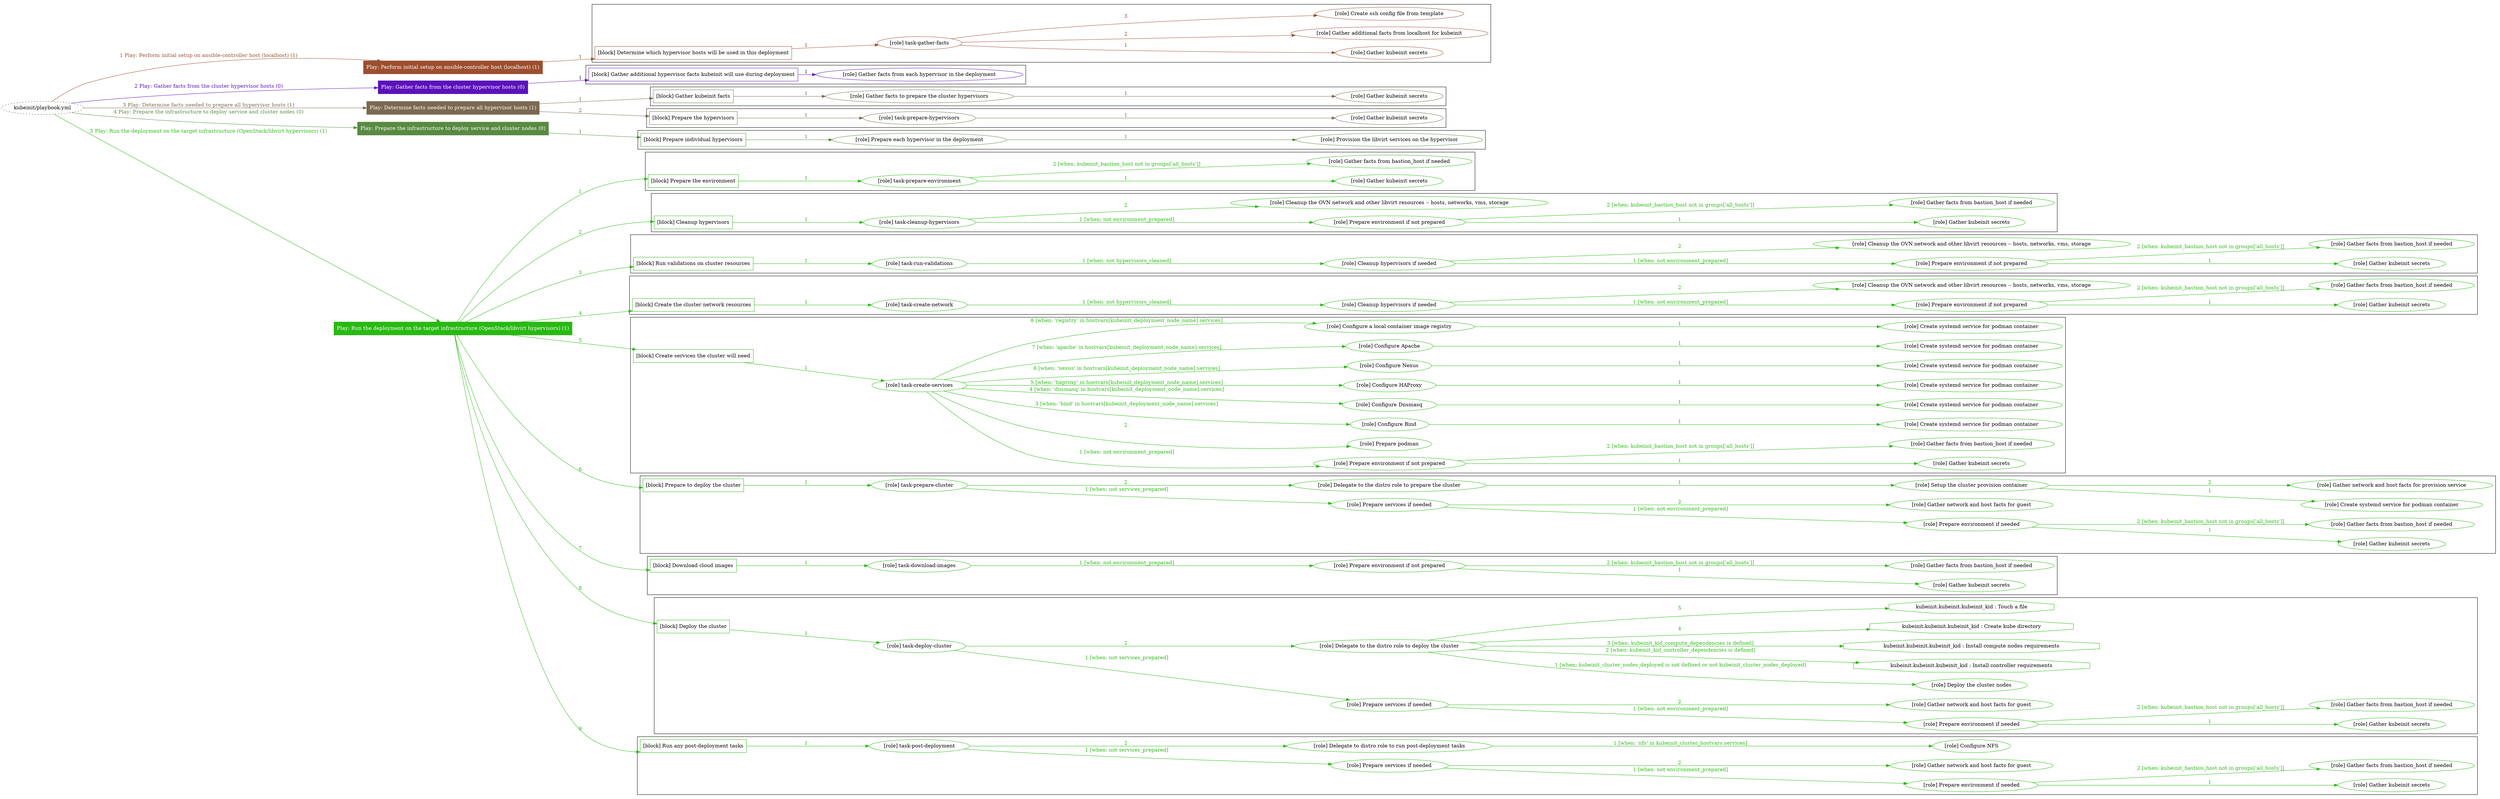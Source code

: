digraph {
	graph [concentrate=true ordering=in rankdir=LR ratio=fill]
	edge [esep=5 sep=10]
	"kubeinit/playbook.yml" [URL="/home/runner/work/kubeinit/kubeinit/kubeinit/playbook.yml" id=playbook_54d0de26 style=dotted]
	"kubeinit/playbook.yml" -> play_fe1c8bd8 [label="1 Play: Perform initial setup on ansible-controller host (localhost) (1)" color="#9d4e2f" fontcolor="#9d4e2f" id=edge_play_fe1c8bd8 labeltooltip="1 Play: Perform initial setup on ansible-controller host (localhost) (1)" tooltip="1 Play: Perform initial setup on ansible-controller host (localhost) (1)"]
	subgraph "Play: Perform initial setup on ansible-controller host (localhost) (1)" {
		play_fe1c8bd8 [label="Play: Perform initial setup on ansible-controller host (localhost) (1)" URL="/home/runner/work/kubeinit/kubeinit/kubeinit/playbook.yml" color="#9d4e2f" fontcolor="#ffffff" id=play_fe1c8bd8 shape=box style=filled tooltip=localhost]
		play_fe1c8bd8 -> block_36663df3 [label=1 color="#9d4e2f" fontcolor="#9d4e2f" id=edge_block_36663df3 labeltooltip=1 tooltip=1]
		subgraph cluster_block_36663df3 {
			block_36663df3 [label="[block] Determine which hypervisor hosts will be used in this deployment" URL="/home/runner/work/kubeinit/kubeinit/kubeinit/playbook.yml" color="#9d4e2f" id=block_36663df3 labeltooltip="Determine which hypervisor hosts will be used in this deployment" shape=box tooltip="Determine which hypervisor hosts will be used in this deployment"]
			block_36663df3 -> role_415bb4d2 [label="1 " color="#9d4e2f" fontcolor="#9d4e2f" id=edge_role_415bb4d2 labeltooltip="1 " tooltip="1 "]
			subgraph "task-gather-facts" {
				role_415bb4d2 [label="[role] task-gather-facts" URL="/home/runner/work/kubeinit/kubeinit/kubeinit/playbook.yml" color="#9d4e2f" id=role_415bb4d2 tooltip="task-gather-facts"]
				role_415bb4d2 -> role_5f10890b [label="1 " color="#9d4e2f" fontcolor="#9d4e2f" id=edge_role_5f10890b labeltooltip="1 " tooltip="1 "]
				subgraph "Gather kubeinit secrets" {
					role_5f10890b [label="[role] Gather kubeinit secrets" URL="/home/runner/.ansible/collections/ansible_collections/kubeinit/kubeinit/roles/kubeinit_prepare/tasks/build_hypervisors_group.yml" color="#9d4e2f" id=role_5f10890b tooltip="Gather kubeinit secrets"]
				}
				role_415bb4d2 -> role_fe2e0215 [label="2 " color="#9d4e2f" fontcolor="#9d4e2f" id=edge_role_fe2e0215 labeltooltip="2 " tooltip="2 "]
				subgraph "Gather additional facts from localhost for kubeinit" {
					role_fe2e0215 [label="[role] Gather additional facts from localhost for kubeinit" URL="/home/runner/.ansible/collections/ansible_collections/kubeinit/kubeinit/roles/kubeinit_prepare/tasks/build_hypervisors_group.yml" color="#9d4e2f" id=role_fe2e0215 tooltip="Gather additional facts from localhost for kubeinit"]
				}
				role_415bb4d2 -> role_9d46495d [label="3 " color="#9d4e2f" fontcolor="#9d4e2f" id=edge_role_9d46495d labeltooltip="3 " tooltip="3 "]
				subgraph "Create ssh config file from template" {
					role_9d46495d [label="[role] Create ssh config file from template" URL="/home/runner/.ansible/collections/ansible_collections/kubeinit/kubeinit/roles/kubeinit_prepare/tasks/build_hypervisors_group.yml" color="#9d4e2f" id=role_9d46495d tooltip="Create ssh config file from template"]
				}
			}
		}
	}
	"kubeinit/playbook.yml" -> play_deec887d [label="2 Play: Gather facts from the cluster hypervisor hosts (0)" color="#5b11bb" fontcolor="#5b11bb" id=edge_play_deec887d labeltooltip="2 Play: Gather facts from the cluster hypervisor hosts (0)" tooltip="2 Play: Gather facts from the cluster hypervisor hosts (0)"]
	subgraph "Play: Gather facts from the cluster hypervisor hosts (0)" {
		play_deec887d [label="Play: Gather facts from the cluster hypervisor hosts (0)" URL="/home/runner/work/kubeinit/kubeinit/kubeinit/playbook.yml" color="#5b11bb" fontcolor="#ffffff" id=play_deec887d shape=box style=filled tooltip="Play: Gather facts from the cluster hypervisor hosts (0)"]
		play_deec887d -> block_70b40e67 [label=1 color="#5b11bb" fontcolor="#5b11bb" id=edge_block_70b40e67 labeltooltip=1 tooltip=1]
		subgraph cluster_block_70b40e67 {
			block_70b40e67 [label="[block] Gather additional hypervisor facts kubeinit will use during deployment" URL="/home/runner/work/kubeinit/kubeinit/kubeinit/playbook.yml" color="#5b11bb" id=block_70b40e67 labeltooltip="Gather additional hypervisor facts kubeinit will use during deployment" shape=box tooltip="Gather additional hypervisor facts kubeinit will use during deployment"]
			block_70b40e67 -> role_f18599af [label="1 " color="#5b11bb" fontcolor="#5b11bb" id=edge_role_f18599af labeltooltip="1 " tooltip="1 "]
			subgraph "Gather facts from each hypervisor in the deployment" {
				role_f18599af [label="[role] Gather facts from each hypervisor in the deployment" URL="/home/runner/work/kubeinit/kubeinit/kubeinit/playbook.yml" color="#5b11bb" id=role_f18599af tooltip="Gather facts from each hypervisor in the deployment"]
			}
		}
	}
	"kubeinit/playbook.yml" -> play_165a405c [label="3 Play: Determine facts needed to prepare all hypervisor hosts (1)" color="#7b6951" fontcolor="#7b6951" id=edge_play_165a405c labeltooltip="3 Play: Determine facts needed to prepare all hypervisor hosts (1)" tooltip="3 Play: Determine facts needed to prepare all hypervisor hosts (1)"]
	subgraph "Play: Determine facts needed to prepare all hypervisor hosts (1)" {
		play_165a405c [label="Play: Determine facts needed to prepare all hypervisor hosts (1)" URL="/home/runner/work/kubeinit/kubeinit/kubeinit/playbook.yml" color="#7b6951" fontcolor="#ffffff" id=play_165a405c shape=box style=filled tooltip=localhost]
		play_165a405c -> block_1efbd423 [label=1 color="#7b6951" fontcolor="#7b6951" id=edge_block_1efbd423 labeltooltip=1 tooltip=1]
		subgraph cluster_block_1efbd423 {
			block_1efbd423 [label="[block] Gather kubeinit facts" URL="/home/runner/work/kubeinit/kubeinit/kubeinit/playbook.yml" color="#7b6951" id=block_1efbd423 labeltooltip="Gather kubeinit facts" shape=box tooltip="Gather kubeinit facts"]
			block_1efbd423 -> role_6981cf8a [label="1 " color="#7b6951" fontcolor="#7b6951" id=edge_role_6981cf8a labeltooltip="1 " tooltip="1 "]
			subgraph "Gather facts to prepare the cluster hypervisors" {
				role_6981cf8a [label="[role] Gather facts to prepare the cluster hypervisors" URL="/home/runner/work/kubeinit/kubeinit/kubeinit/playbook.yml" color="#7b6951" id=role_6981cf8a tooltip="Gather facts to prepare the cluster hypervisors"]
				role_6981cf8a -> role_49e18562 [label="1 " color="#7b6951" fontcolor="#7b6951" id=edge_role_49e18562 labeltooltip="1 " tooltip="1 "]
				subgraph "Gather kubeinit secrets" {
					role_49e18562 [label="[role] Gather kubeinit secrets" URL="/home/runner/.ansible/collections/ansible_collections/kubeinit/kubeinit/roles/kubeinit_prepare/tasks/gather_kubeinit_facts.yml" color="#7b6951" id=role_49e18562 tooltip="Gather kubeinit secrets"]
				}
			}
		}
		play_165a405c -> block_86e6a72e [label=2 color="#7b6951" fontcolor="#7b6951" id=edge_block_86e6a72e labeltooltip=2 tooltip=2]
		subgraph cluster_block_86e6a72e {
			block_86e6a72e [label="[block] Prepare the hypervisors" URL="/home/runner/work/kubeinit/kubeinit/kubeinit/playbook.yml" color="#7b6951" id=block_86e6a72e labeltooltip="Prepare the hypervisors" shape=box tooltip="Prepare the hypervisors"]
			block_86e6a72e -> role_0e646338 [label="1 " color="#7b6951" fontcolor="#7b6951" id=edge_role_0e646338 labeltooltip="1 " tooltip="1 "]
			subgraph "task-prepare-hypervisors" {
				role_0e646338 [label="[role] task-prepare-hypervisors" URL="/home/runner/work/kubeinit/kubeinit/kubeinit/playbook.yml" color="#7b6951" id=role_0e646338 tooltip="task-prepare-hypervisors"]
				role_0e646338 -> role_390b2baa [label="1 " color="#7b6951" fontcolor="#7b6951" id=edge_role_390b2baa labeltooltip="1 " tooltip="1 "]
				subgraph "Gather kubeinit secrets" {
					role_390b2baa [label="[role] Gather kubeinit secrets" URL="/home/runner/.ansible/collections/ansible_collections/kubeinit/kubeinit/roles/kubeinit_prepare/tasks/gather_kubeinit_facts.yml" color="#7b6951" id=role_390b2baa tooltip="Gather kubeinit secrets"]
				}
			}
		}
	}
	"kubeinit/playbook.yml" -> play_7ef1eb8f [label="4 Play: Prepare the infrastructure to deploy service and cluster nodes (0)" color="#588a42" fontcolor="#588a42" id=edge_play_7ef1eb8f labeltooltip="4 Play: Prepare the infrastructure to deploy service and cluster nodes (0)" tooltip="4 Play: Prepare the infrastructure to deploy service and cluster nodes (0)"]
	subgraph "Play: Prepare the infrastructure to deploy service and cluster nodes (0)" {
		play_7ef1eb8f [label="Play: Prepare the infrastructure to deploy service and cluster nodes (0)" URL="/home/runner/work/kubeinit/kubeinit/kubeinit/playbook.yml" color="#588a42" fontcolor="#ffffff" id=play_7ef1eb8f shape=box style=filled tooltip="Play: Prepare the infrastructure to deploy service and cluster nodes (0)"]
		play_7ef1eb8f -> block_77b269cf [label=1 color="#588a42" fontcolor="#588a42" id=edge_block_77b269cf labeltooltip=1 tooltip=1]
		subgraph cluster_block_77b269cf {
			block_77b269cf [label="[block] Prepare individual hypervisors" URL="/home/runner/work/kubeinit/kubeinit/kubeinit/playbook.yml" color="#588a42" id=block_77b269cf labeltooltip="Prepare individual hypervisors" shape=box tooltip="Prepare individual hypervisors"]
			block_77b269cf -> role_4c8f4585 [label="1 " color="#588a42" fontcolor="#588a42" id=edge_role_4c8f4585 labeltooltip="1 " tooltip="1 "]
			subgraph "Prepare each hypervisor in the deployment" {
				role_4c8f4585 [label="[role] Prepare each hypervisor in the deployment" URL="/home/runner/work/kubeinit/kubeinit/kubeinit/playbook.yml" color="#588a42" id=role_4c8f4585 tooltip="Prepare each hypervisor in the deployment"]
				role_4c8f4585 -> role_b554bc6b [label="1 " color="#588a42" fontcolor="#588a42" id=edge_role_b554bc6b labeltooltip="1 " tooltip="1 "]
				subgraph "Provision the libvirt services on the hypervisor" {
					role_b554bc6b [label="[role] Provision the libvirt services on the hypervisor" URL="/home/runner/.ansible/collections/ansible_collections/kubeinit/kubeinit/roles/kubeinit_prepare/tasks/prepare_hypervisor.yml" color="#588a42" id=role_b554bc6b tooltip="Provision the libvirt services on the hypervisor"]
				}
			}
		}
	}
	"kubeinit/playbook.yml" -> play_682e2dde [label="5 Play: Run the deployment on the target infrastructure (OpenStack/libvirt hypervisors) (1)" color="#29b913" fontcolor="#29b913" id=edge_play_682e2dde labeltooltip="5 Play: Run the deployment on the target infrastructure (OpenStack/libvirt hypervisors) (1)" tooltip="5 Play: Run the deployment on the target infrastructure (OpenStack/libvirt hypervisors) (1)"]
	subgraph "Play: Run the deployment on the target infrastructure (OpenStack/libvirt hypervisors) (1)" {
		play_682e2dde [label="Play: Run the deployment on the target infrastructure (OpenStack/libvirt hypervisors) (1)" URL="/home/runner/work/kubeinit/kubeinit/kubeinit/playbook.yml" color="#29b913" fontcolor="#ffffff" id=play_682e2dde shape=box style=filled tooltip=localhost]
		play_682e2dde -> block_2423108d [label=1 color="#29b913" fontcolor="#29b913" id=edge_block_2423108d labeltooltip=1 tooltip=1]
		subgraph cluster_block_2423108d {
			block_2423108d [label="[block] Prepare the environment" URL="/home/runner/work/kubeinit/kubeinit/kubeinit/playbook.yml" color="#29b913" id=block_2423108d labeltooltip="Prepare the environment" shape=box tooltip="Prepare the environment"]
			block_2423108d -> role_aaf63939 [label="1 " color="#29b913" fontcolor="#29b913" id=edge_role_aaf63939 labeltooltip="1 " tooltip="1 "]
			subgraph "task-prepare-environment" {
				role_aaf63939 [label="[role] task-prepare-environment" URL="/home/runner/work/kubeinit/kubeinit/kubeinit/playbook.yml" color="#29b913" id=role_aaf63939 tooltip="task-prepare-environment"]
				role_aaf63939 -> role_35fa39c0 [label="1 " color="#29b913" fontcolor="#29b913" id=edge_role_35fa39c0 labeltooltip="1 " tooltip="1 "]
				subgraph "Gather kubeinit secrets" {
					role_35fa39c0 [label="[role] Gather kubeinit secrets" URL="/home/runner/.ansible/collections/ansible_collections/kubeinit/kubeinit/roles/kubeinit_prepare/tasks/gather_kubeinit_facts.yml" color="#29b913" id=role_35fa39c0 tooltip="Gather kubeinit secrets"]
				}
				role_aaf63939 -> role_0b818ea6 [label="2 [when: kubeinit_bastion_host not in groups['all_hosts']]" color="#29b913" fontcolor="#29b913" id=edge_role_0b818ea6 labeltooltip="2 [when: kubeinit_bastion_host not in groups['all_hosts']]" tooltip="2 [when: kubeinit_bastion_host not in groups['all_hosts']]"]
				subgraph "Gather facts from bastion_host if needed" {
					role_0b818ea6 [label="[role] Gather facts from bastion_host if needed" URL="/home/runner/.ansible/collections/ansible_collections/kubeinit/kubeinit/roles/kubeinit_prepare/tasks/main.yml" color="#29b913" id=role_0b818ea6 tooltip="Gather facts from bastion_host if needed"]
				}
			}
		}
		play_682e2dde -> block_8f7c52b0 [label=2 color="#29b913" fontcolor="#29b913" id=edge_block_8f7c52b0 labeltooltip=2 tooltip=2]
		subgraph cluster_block_8f7c52b0 {
			block_8f7c52b0 [label="[block] Cleanup hypervisors" URL="/home/runner/work/kubeinit/kubeinit/kubeinit/playbook.yml" color="#29b913" id=block_8f7c52b0 labeltooltip="Cleanup hypervisors" shape=box tooltip="Cleanup hypervisors"]
			block_8f7c52b0 -> role_00d33438 [label="1 " color="#29b913" fontcolor="#29b913" id=edge_role_00d33438 labeltooltip="1 " tooltip="1 "]
			subgraph "task-cleanup-hypervisors" {
				role_00d33438 [label="[role] task-cleanup-hypervisors" URL="/home/runner/work/kubeinit/kubeinit/kubeinit/playbook.yml" color="#29b913" id=role_00d33438 tooltip="task-cleanup-hypervisors"]
				role_00d33438 -> role_f32ab47c [label="1 [when: not environment_prepared]" color="#29b913" fontcolor="#29b913" id=edge_role_f32ab47c labeltooltip="1 [when: not environment_prepared]" tooltip="1 [when: not environment_prepared]"]
				subgraph "Prepare environment if not prepared" {
					role_f32ab47c [label="[role] Prepare environment if not prepared" URL="/home/runner/.ansible/collections/ansible_collections/kubeinit/kubeinit/roles/kubeinit_libvirt/tasks/cleanup_hypervisors.yml" color="#29b913" id=role_f32ab47c tooltip="Prepare environment if not prepared"]
					role_f32ab47c -> role_baef69e9 [label="1 " color="#29b913" fontcolor="#29b913" id=edge_role_baef69e9 labeltooltip="1 " tooltip="1 "]
					subgraph "Gather kubeinit secrets" {
						role_baef69e9 [label="[role] Gather kubeinit secrets" URL="/home/runner/.ansible/collections/ansible_collections/kubeinit/kubeinit/roles/kubeinit_prepare/tasks/gather_kubeinit_facts.yml" color="#29b913" id=role_baef69e9 tooltip="Gather kubeinit secrets"]
					}
					role_f32ab47c -> role_5b84d7cc [label="2 [when: kubeinit_bastion_host not in groups['all_hosts']]" color="#29b913" fontcolor="#29b913" id=edge_role_5b84d7cc labeltooltip="2 [when: kubeinit_bastion_host not in groups['all_hosts']]" tooltip="2 [when: kubeinit_bastion_host not in groups['all_hosts']]"]
					subgraph "Gather facts from bastion_host if needed" {
						role_5b84d7cc [label="[role] Gather facts from bastion_host if needed" URL="/home/runner/.ansible/collections/ansible_collections/kubeinit/kubeinit/roles/kubeinit_prepare/tasks/main.yml" color="#29b913" id=role_5b84d7cc tooltip="Gather facts from bastion_host if needed"]
					}
				}
				role_00d33438 -> role_b2723f5c [label="2 " color="#29b913" fontcolor="#29b913" id=edge_role_b2723f5c labeltooltip="2 " tooltip="2 "]
				subgraph "Cleanup the OVN network and other libvirt resources -- hosts, networks, vms, storage" {
					role_b2723f5c [label="[role] Cleanup the OVN network and other libvirt resources -- hosts, networks, vms, storage" URL="/home/runner/.ansible/collections/ansible_collections/kubeinit/kubeinit/roles/kubeinit_libvirt/tasks/cleanup_hypervisors.yml" color="#29b913" id=role_b2723f5c tooltip="Cleanup the OVN network and other libvirt resources -- hosts, networks, vms, storage"]
				}
			}
		}
		play_682e2dde -> block_0456605a [label=3 color="#29b913" fontcolor="#29b913" id=edge_block_0456605a labeltooltip=3 tooltip=3]
		subgraph cluster_block_0456605a {
			block_0456605a [label="[block] Run validations on cluster resources" URL="/home/runner/work/kubeinit/kubeinit/kubeinit/playbook.yml" color="#29b913" id=block_0456605a labeltooltip="Run validations on cluster resources" shape=box tooltip="Run validations on cluster resources"]
			block_0456605a -> role_6553fb1e [label="1 " color="#29b913" fontcolor="#29b913" id=edge_role_6553fb1e labeltooltip="1 " tooltip="1 "]
			subgraph "task-run-validations" {
				role_6553fb1e [label="[role] task-run-validations" URL="/home/runner/work/kubeinit/kubeinit/kubeinit/playbook.yml" color="#29b913" id=role_6553fb1e tooltip="task-run-validations"]
				role_6553fb1e -> role_5ce9e1f6 [label="1 [when: not hypervisors_cleaned]" color="#29b913" fontcolor="#29b913" id=edge_role_5ce9e1f6 labeltooltip="1 [when: not hypervisors_cleaned]" tooltip="1 [when: not hypervisors_cleaned]"]
				subgraph "Cleanup hypervisors if needed" {
					role_5ce9e1f6 [label="[role] Cleanup hypervisors if needed" URL="/home/runner/.ansible/collections/ansible_collections/kubeinit/kubeinit/roles/kubeinit_validations/tasks/main.yml" color="#29b913" id=role_5ce9e1f6 tooltip="Cleanup hypervisors if needed"]
					role_5ce9e1f6 -> role_d43b16ff [label="1 [when: not environment_prepared]" color="#29b913" fontcolor="#29b913" id=edge_role_d43b16ff labeltooltip="1 [when: not environment_prepared]" tooltip="1 [when: not environment_prepared]"]
					subgraph "Prepare environment if not prepared" {
						role_d43b16ff [label="[role] Prepare environment if not prepared" URL="/home/runner/.ansible/collections/ansible_collections/kubeinit/kubeinit/roles/kubeinit_libvirt/tasks/cleanup_hypervisors.yml" color="#29b913" id=role_d43b16ff tooltip="Prepare environment if not prepared"]
						role_d43b16ff -> role_2dd5e689 [label="1 " color="#29b913" fontcolor="#29b913" id=edge_role_2dd5e689 labeltooltip="1 " tooltip="1 "]
						subgraph "Gather kubeinit secrets" {
							role_2dd5e689 [label="[role] Gather kubeinit secrets" URL="/home/runner/.ansible/collections/ansible_collections/kubeinit/kubeinit/roles/kubeinit_prepare/tasks/gather_kubeinit_facts.yml" color="#29b913" id=role_2dd5e689 tooltip="Gather kubeinit secrets"]
						}
						role_d43b16ff -> role_a32fe359 [label="2 [when: kubeinit_bastion_host not in groups['all_hosts']]" color="#29b913" fontcolor="#29b913" id=edge_role_a32fe359 labeltooltip="2 [when: kubeinit_bastion_host not in groups['all_hosts']]" tooltip="2 [when: kubeinit_bastion_host not in groups['all_hosts']]"]
						subgraph "Gather facts from bastion_host if needed" {
							role_a32fe359 [label="[role] Gather facts from bastion_host if needed" URL="/home/runner/.ansible/collections/ansible_collections/kubeinit/kubeinit/roles/kubeinit_prepare/tasks/main.yml" color="#29b913" id=role_a32fe359 tooltip="Gather facts from bastion_host if needed"]
						}
					}
					role_5ce9e1f6 -> role_608ece74 [label="2 " color="#29b913" fontcolor="#29b913" id=edge_role_608ece74 labeltooltip="2 " tooltip="2 "]
					subgraph "Cleanup the OVN network and other libvirt resources -- hosts, networks, vms, storage" {
						role_608ece74 [label="[role] Cleanup the OVN network and other libvirt resources -- hosts, networks, vms, storage" URL="/home/runner/.ansible/collections/ansible_collections/kubeinit/kubeinit/roles/kubeinit_libvirt/tasks/cleanup_hypervisors.yml" color="#29b913" id=role_608ece74 tooltip="Cleanup the OVN network and other libvirt resources -- hosts, networks, vms, storage"]
					}
				}
			}
		}
		play_682e2dde -> block_7f35bdd8 [label=4 color="#29b913" fontcolor="#29b913" id=edge_block_7f35bdd8 labeltooltip=4 tooltip=4]
		subgraph cluster_block_7f35bdd8 {
			block_7f35bdd8 [label="[block] Create the cluster network resources" URL="/home/runner/work/kubeinit/kubeinit/kubeinit/playbook.yml" color="#29b913" id=block_7f35bdd8 labeltooltip="Create the cluster network resources" shape=box tooltip="Create the cluster network resources"]
			block_7f35bdd8 -> role_aed04765 [label="1 " color="#29b913" fontcolor="#29b913" id=edge_role_aed04765 labeltooltip="1 " tooltip="1 "]
			subgraph "task-create-network" {
				role_aed04765 [label="[role] task-create-network" URL="/home/runner/work/kubeinit/kubeinit/kubeinit/playbook.yml" color="#29b913" id=role_aed04765 tooltip="task-create-network"]
				role_aed04765 -> role_603c340d [label="1 [when: not hypervisors_cleaned]" color="#29b913" fontcolor="#29b913" id=edge_role_603c340d labeltooltip="1 [when: not hypervisors_cleaned]" tooltip="1 [when: not hypervisors_cleaned]"]
				subgraph "Cleanup hypervisors if needed" {
					role_603c340d [label="[role] Cleanup hypervisors if needed" URL="/home/runner/.ansible/collections/ansible_collections/kubeinit/kubeinit/roles/kubeinit_libvirt/tasks/create_network.yml" color="#29b913" id=role_603c340d tooltip="Cleanup hypervisors if needed"]
					role_603c340d -> role_07a20fa1 [label="1 [when: not environment_prepared]" color="#29b913" fontcolor="#29b913" id=edge_role_07a20fa1 labeltooltip="1 [when: not environment_prepared]" tooltip="1 [when: not environment_prepared]"]
					subgraph "Prepare environment if not prepared" {
						role_07a20fa1 [label="[role] Prepare environment if not prepared" URL="/home/runner/.ansible/collections/ansible_collections/kubeinit/kubeinit/roles/kubeinit_libvirt/tasks/cleanup_hypervisors.yml" color="#29b913" id=role_07a20fa1 tooltip="Prepare environment if not prepared"]
						role_07a20fa1 -> role_7e22778f [label="1 " color="#29b913" fontcolor="#29b913" id=edge_role_7e22778f labeltooltip="1 " tooltip="1 "]
						subgraph "Gather kubeinit secrets" {
							role_7e22778f [label="[role] Gather kubeinit secrets" URL="/home/runner/.ansible/collections/ansible_collections/kubeinit/kubeinit/roles/kubeinit_prepare/tasks/gather_kubeinit_facts.yml" color="#29b913" id=role_7e22778f tooltip="Gather kubeinit secrets"]
						}
						role_07a20fa1 -> role_cf283b81 [label="2 [when: kubeinit_bastion_host not in groups['all_hosts']]" color="#29b913" fontcolor="#29b913" id=edge_role_cf283b81 labeltooltip="2 [when: kubeinit_bastion_host not in groups['all_hosts']]" tooltip="2 [when: kubeinit_bastion_host not in groups['all_hosts']]"]
						subgraph "Gather facts from bastion_host if needed" {
							role_cf283b81 [label="[role] Gather facts from bastion_host if needed" URL="/home/runner/.ansible/collections/ansible_collections/kubeinit/kubeinit/roles/kubeinit_prepare/tasks/main.yml" color="#29b913" id=role_cf283b81 tooltip="Gather facts from bastion_host if needed"]
						}
					}
					role_603c340d -> role_1eeb54c5 [label="2 " color="#29b913" fontcolor="#29b913" id=edge_role_1eeb54c5 labeltooltip="2 " tooltip="2 "]
					subgraph "Cleanup the OVN network and other libvirt resources -- hosts, networks, vms, storage" {
						role_1eeb54c5 [label="[role] Cleanup the OVN network and other libvirt resources -- hosts, networks, vms, storage" URL="/home/runner/.ansible/collections/ansible_collections/kubeinit/kubeinit/roles/kubeinit_libvirt/tasks/cleanup_hypervisors.yml" color="#29b913" id=role_1eeb54c5 tooltip="Cleanup the OVN network and other libvirt resources -- hosts, networks, vms, storage"]
					}
				}
			}
		}
		play_682e2dde -> block_9d860a85 [label=5 color="#29b913" fontcolor="#29b913" id=edge_block_9d860a85 labeltooltip=5 tooltip=5]
		subgraph cluster_block_9d860a85 {
			block_9d860a85 [label="[block] Create services the cluster will need" URL="/home/runner/work/kubeinit/kubeinit/kubeinit/playbook.yml" color="#29b913" id=block_9d860a85 labeltooltip="Create services the cluster will need" shape=box tooltip="Create services the cluster will need"]
			block_9d860a85 -> role_2255aa7d [label="1 " color="#29b913" fontcolor="#29b913" id=edge_role_2255aa7d labeltooltip="1 " tooltip="1 "]
			subgraph "task-create-services" {
				role_2255aa7d [label="[role] task-create-services" URL="/home/runner/work/kubeinit/kubeinit/kubeinit/playbook.yml" color="#29b913" id=role_2255aa7d tooltip="task-create-services"]
				role_2255aa7d -> role_c124b510 [label="1 [when: not environment_prepared]" color="#29b913" fontcolor="#29b913" id=edge_role_c124b510 labeltooltip="1 [when: not environment_prepared]" tooltip="1 [when: not environment_prepared]"]
				subgraph "Prepare environment if not prepared" {
					role_c124b510 [label="[role] Prepare environment if not prepared" URL="/home/runner/.ansible/collections/ansible_collections/kubeinit/kubeinit/roles/kubeinit_services/tasks/main.yml" color="#29b913" id=role_c124b510 tooltip="Prepare environment if not prepared"]
					role_c124b510 -> role_0ce3da5b [label="1 " color="#29b913" fontcolor="#29b913" id=edge_role_0ce3da5b labeltooltip="1 " tooltip="1 "]
					subgraph "Gather kubeinit secrets" {
						role_0ce3da5b [label="[role] Gather kubeinit secrets" URL="/home/runner/.ansible/collections/ansible_collections/kubeinit/kubeinit/roles/kubeinit_prepare/tasks/gather_kubeinit_facts.yml" color="#29b913" id=role_0ce3da5b tooltip="Gather kubeinit secrets"]
					}
					role_c124b510 -> role_9ef20a30 [label="2 [when: kubeinit_bastion_host not in groups['all_hosts']]" color="#29b913" fontcolor="#29b913" id=edge_role_9ef20a30 labeltooltip="2 [when: kubeinit_bastion_host not in groups['all_hosts']]" tooltip="2 [when: kubeinit_bastion_host not in groups['all_hosts']]"]
					subgraph "Gather facts from bastion_host if needed" {
						role_9ef20a30 [label="[role] Gather facts from bastion_host if needed" URL="/home/runner/.ansible/collections/ansible_collections/kubeinit/kubeinit/roles/kubeinit_prepare/tasks/main.yml" color="#29b913" id=role_9ef20a30 tooltip="Gather facts from bastion_host if needed"]
					}
				}
				role_2255aa7d -> role_67667581 [label="2 " color="#29b913" fontcolor="#29b913" id=edge_role_67667581 labeltooltip="2 " tooltip="2 "]
				subgraph "Prepare podman" {
					role_67667581 [label="[role] Prepare podman" URL="/home/runner/.ansible/collections/ansible_collections/kubeinit/kubeinit/roles/kubeinit_services/tasks/00_create_service_pod.yml" color="#29b913" id=role_67667581 tooltip="Prepare podman"]
				}
				role_2255aa7d -> role_95e1ab8d [label="3 [when: 'bind' in hostvars[kubeinit_deployment_node_name].services]" color="#29b913" fontcolor="#29b913" id=edge_role_95e1ab8d labeltooltip="3 [when: 'bind' in hostvars[kubeinit_deployment_node_name].services]" tooltip="3 [when: 'bind' in hostvars[kubeinit_deployment_node_name].services]"]
				subgraph "Configure Bind" {
					role_95e1ab8d [label="[role] Configure Bind" URL="/home/runner/.ansible/collections/ansible_collections/kubeinit/kubeinit/roles/kubeinit_services/tasks/start_services_containers.yml" color="#29b913" id=role_95e1ab8d tooltip="Configure Bind"]
					role_95e1ab8d -> role_3227fe1f [label="1 " color="#29b913" fontcolor="#29b913" id=edge_role_3227fe1f labeltooltip="1 " tooltip="1 "]
					subgraph "Create systemd service for podman container" {
						role_3227fe1f [label="[role] Create systemd service for podman container" URL="/home/runner/.ansible/collections/ansible_collections/kubeinit/kubeinit/roles/kubeinit_bind/tasks/main.yml" color="#29b913" id=role_3227fe1f tooltip="Create systemd service for podman container"]
					}
				}
				role_2255aa7d -> role_5e3917ef [label="4 [when: 'dnsmasq' in hostvars[kubeinit_deployment_node_name].services]" color="#29b913" fontcolor="#29b913" id=edge_role_5e3917ef labeltooltip="4 [when: 'dnsmasq' in hostvars[kubeinit_deployment_node_name].services]" tooltip="4 [when: 'dnsmasq' in hostvars[kubeinit_deployment_node_name].services]"]
				subgraph "Configure Dnsmasq" {
					role_5e3917ef [label="[role] Configure Dnsmasq" URL="/home/runner/.ansible/collections/ansible_collections/kubeinit/kubeinit/roles/kubeinit_services/tasks/start_services_containers.yml" color="#29b913" id=role_5e3917ef tooltip="Configure Dnsmasq"]
					role_5e3917ef -> role_11627f1c [label="1 " color="#29b913" fontcolor="#29b913" id=edge_role_11627f1c labeltooltip="1 " tooltip="1 "]
					subgraph "Create systemd service for podman container" {
						role_11627f1c [label="[role] Create systemd service for podman container" URL="/home/runner/.ansible/collections/ansible_collections/kubeinit/kubeinit/roles/kubeinit_dnsmasq/tasks/main.yml" color="#29b913" id=role_11627f1c tooltip="Create systemd service for podman container"]
					}
				}
				role_2255aa7d -> role_c2d24486 [label="5 [when: 'haproxy' in hostvars[kubeinit_deployment_node_name].services]" color="#29b913" fontcolor="#29b913" id=edge_role_c2d24486 labeltooltip="5 [when: 'haproxy' in hostvars[kubeinit_deployment_node_name].services]" tooltip="5 [when: 'haproxy' in hostvars[kubeinit_deployment_node_name].services]"]
				subgraph "Configure HAProxy" {
					role_c2d24486 [label="[role] Configure HAProxy" URL="/home/runner/.ansible/collections/ansible_collections/kubeinit/kubeinit/roles/kubeinit_services/tasks/start_services_containers.yml" color="#29b913" id=role_c2d24486 tooltip="Configure HAProxy"]
					role_c2d24486 -> role_c7ece147 [label="1 " color="#29b913" fontcolor="#29b913" id=edge_role_c7ece147 labeltooltip="1 " tooltip="1 "]
					subgraph "Create systemd service for podman container" {
						role_c7ece147 [label="[role] Create systemd service for podman container" URL="/home/runner/.ansible/collections/ansible_collections/kubeinit/kubeinit/roles/kubeinit_haproxy/tasks/main.yml" color="#29b913" id=role_c7ece147 tooltip="Create systemd service for podman container"]
					}
				}
				role_2255aa7d -> role_61cb46ae [label="6 [when: 'nexus' in hostvars[kubeinit_deployment_node_name].services]" color="#29b913" fontcolor="#29b913" id=edge_role_61cb46ae labeltooltip="6 [when: 'nexus' in hostvars[kubeinit_deployment_node_name].services]" tooltip="6 [when: 'nexus' in hostvars[kubeinit_deployment_node_name].services]"]
				subgraph "Configure Nexus" {
					role_61cb46ae [label="[role] Configure Nexus" URL="/home/runner/.ansible/collections/ansible_collections/kubeinit/kubeinit/roles/kubeinit_services/tasks/start_services_containers.yml" color="#29b913" id=role_61cb46ae tooltip="Configure Nexus"]
					role_61cb46ae -> role_dac7a695 [label="1 " color="#29b913" fontcolor="#29b913" id=edge_role_dac7a695 labeltooltip="1 " tooltip="1 "]
					subgraph "Create systemd service for podman container" {
						role_dac7a695 [label="[role] Create systemd service for podman container" URL="/home/runner/.ansible/collections/ansible_collections/kubeinit/kubeinit/roles/kubeinit_nexus/tasks/main.yml" color="#29b913" id=role_dac7a695 tooltip="Create systemd service for podman container"]
					}
				}
				role_2255aa7d -> role_19c1f00c [label="7 [when: 'apache' in hostvars[kubeinit_deployment_node_name].services]" color="#29b913" fontcolor="#29b913" id=edge_role_19c1f00c labeltooltip="7 [when: 'apache' in hostvars[kubeinit_deployment_node_name].services]" tooltip="7 [when: 'apache' in hostvars[kubeinit_deployment_node_name].services]"]
				subgraph "Configure Apache" {
					role_19c1f00c [label="[role] Configure Apache" URL="/home/runner/.ansible/collections/ansible_collections/kubeinit/kubeinit/roles/kubeinit_services/tasks/start_services_containers.yml" color="#29b913" id=role_19c1f00c tooltip="Configure Apache"]
					role_19c1f00c -> role_b15ebe33 [label="1 " color="#29b913" fontcolor="#29b913" id=edge_role_b15ebe33 labeltooltip="1 " tooltip="1 "]
					subgraph "Create systemd service for podman container" {
						role_b15ebe33 [label="[role] Create systemd service for podman container" URL="/home/runner/.ansible/collections/ansible_collections/kubeinit/kubeinit/roles/kubeinit_apache/tasks/main.yml" color="#29b913" id=role_b15ebe33 tooltip="Create systemd service for podman container"]
					}
				}
				role_2255aa7d -> role_b16ad6ef [label="8 [when: 'registry' in hostvars[kubeinit_deployment_node_name].services]" color="#29b913" fontcolor="#29b913" id=edge_role_b16ad6ef labeltooltip="8 [when: 'registry' in hostvars[kubeinit_deployment_node_name].services]" tooltip="8 [when: 'registry' in hostvars[kubeinit_deployment_node_name].services]"]
				subgraph "Configure a local container image registry" {
					role_b16ad6ef [label="[role] Configure a local container image registry" URL="/home/runner/.ansible/collections/ansible_collections/kubeinit/kubeinit/roles/kubeinit_services/tasks/start_services_containers.yml" color="#29b913" id=role_b16ad6ef tooltip="Configure a local container image registry"]
					role_b16ad6ef -> role_a4832efd [label="1 " color="#29b913" fontcolor="#29b913" id=edge_role_a4832efd labeltooltip="1 " tooltip="1 "]
					subgraph "Create systemd service for podman container" {
						role_a4832efd [label="[role] Create systemd service for podman container" URL="/home/runner/.ansible/collections/ansible_collections/kubeinit/kubeinit/roles/kubeinit_registry/tasks/main.yml" color="#29b913" id=role_a4832efd tooltip="Create systemd service for podman container"]
					}
				}
			}
		}
		play_682e2dde -> block_3daa498c [label=6 color="#29b913" fontcolor="#29b913" id=edge_block_3daa498c labeltooltip=6 tooltip=6]
		subgraph cluster_block_3daa498c {
			block_3daa498c [label="[block] Prepare to deploy the cluster" URL="/home/runner/work/kubeinit/kubeinit/kubeinit/playbook.yml" color="#29b913" id=block_3daa498c labeltooltip="Prepare to deploy the cluster" shape=box tooltip="Prepare to deploy the cluster"]
			block_3daa498c -> role_35031b05 [label="1 " color="#29b913" fontcolor="#29b913" id=edge_role_35031b05 labeltooltip="1 " tooltip="1 "]
			subgraph "task-prepare-cluster" {
				role_35031b05 [label="[role] task-prepare-cluster" URL="/home/runner/work/kubeinit/kubeinit/kubeinit/playbook.yml" color="#29b913" id=role_35031b05 tooltip="task-prepare-cluster"]
				role_35031b05 -> role_ebe04a67 [label="1 [when: not services_prepared]" color="#29b913" fontcolor="#29b913" id=edge_role_ebe04a67 labeltooltip="1 [when: not services_prepared]" tooltip="1 [when: not services_prepared]"]
				subgraph "Prepare services if needed" {
					role_ebe04a67 [label="[role] Prepare services if needed" URL="/home/runner/.ansible/collections/ansible_collections/kubeinit/kubeinit/roles/kubeinit_prepare/tasks/prepare_cluster.yml" color="#29b913" id=role_ebe04a67 tooltip="Prepare services if needed"]
					role_ebe04a67 -> role_dcbe7efe [label="1 [when: not environment_prepared]" color="#29b913" fontcolor="#29b913" id=edge_role_dcbe7efe labeltooltip="1 [when: not environment_prepared]" tooltip="1 [when: not environment_prepared]"]
					subgraph "Prepare environment if needed" {
						role_dcbe7efe [label="[role] Prepare environment if needed" URL="/home/runner/.ansible/collections/ansible_collections/kubeinit/kubeinit/roles/kubeinit_services/tasks/prepare_services.yml" color="#29b913" id=role_dcbe7efe tooltip="Prepare environment if needed"]
						role_dcbe7efe -> role_20b98759 [label="1 " color="#29b913" fontcolor="#29b913" id=edge_role_20b98759 labeltooltip="1 " tooltip="1 "]
						subgraph "Gather kubeinit secrets" {
							role_20b98759 [label="[role] Gather kubeinit secrets" URL="/home/runner/.ansible/collections/ansible_collections/kubeinit/kubeinit/roles/kubeinit_prepare/tasks/gather_kubeinit_facts.yml" color="#29b913" id=role_20b98759 tooltip="Gather kubeinit secrets"]
						}
						role_dcbe7efe -> role_a5a7178b [label="2 [when: kubeinit_bastion_host not in groups['all_hosts']]" color="#29b913" fontcolor="#29b913" id=edge_role_a5a7178b labeltooltip="2 [when: kubeinit_bastion_host not in groups['all_hosts']]" tooltip="2 [when: kubeinit_bastion_host not in groups['all_hosts']]"]
						subgraph "Gather facts from bastion_host if needed" {
							role_a5a7178b [label="[role] Gather facts from bastion_host if needed" URL="/home/runner/.ansible/collections/ansible_collections/kubeinit/kubeinit/roles/kubeinit_prepare/tasks/main.yml" color="#29b913" id=role_a5a7178b tooltip="Gather facts from bastion_host if needed"]
						}
					}
					role_ebe04a67 -> role_96d62d04 [label="2 " color="#29b913" fontcolor="#29b913" id=edge_role_96d62d04 labeltooltip="2 " tooltip="2 "]
					subgraph "Gather network and host facts for guest" {
						role_96d62d04 [label="[role] Gather network and host facts for guest" URL="/home/runner/.ansible/collections/ansible_collections/kubeinit/kubeinit/roles/kubeinit_services/tasks/prepare_services.yml" color="#29b913" id=role_96d62d04 tooltip="Gather network and host facts for guest"]
					}
				}
				role_35031b05 -> role_5abb1375 [label="2 " color="#29b913" fontcolor="#29b913" id=edge_role_5abb1375 labeltooltip="2 " tooltip="2 "]
				subgraph "Delegate to the distro role to prepare the cluster" {
					role_5abb1375 [label="[role] Delegate to the distro role to prepare the cluster" URL="/home/runner/.ansible/collections/ansible_collections/kubeinit/kubeinit/roles/kubeinit_prepare/tasks/prepare_cluster.yml" color="#29b913" id=role_5abb1375 tooltip="Delegate to the distro role to prepare the cluster"]
					role_5abb1375 -> role_c92d6315 [label="1 " color="#29b913" fontcolor="#29b913" id=edge_role_c92d6315 labeltooltip="1 " tooltip="1 "]
					subgraph "Setup the cluster provision container" {
						role_c92d6315 [label="[role] Setup the cluster provision container" URL="/home/runner/.ansible/collections/ansible_collections/kubeinit/kubeinit/roles/kubeinit_kid/tasks/prepare_cluster.yml" color="#29b913" id=role_c92d6315 tooltip="Setup the cluster provision container"]
						role_c92d6315 -> role_02e32f4d [label="1 " color="#29b913" fontcolor="#29b913" id=edge_role_02e32f4d labeltooltip="1 " tooltip="1 "]
						subgraph "Create systemd service for podman container" {
							role_02e32f4d [label="[role] Create systemd service for podman container" URL="/home/runner/.ansible/collections/ansible_collections/kubeinit/kubeinit/roles/kubeinit_services/tasks/create_provision_container.yml" color="#29b913" id=role_02e32f4d tooltip="Create systemd service for podman container"]
						}
						role_c92d6315 -> role_28ffcedc [label="2 " color="#29b913" fontcolor="#29b913" id=edge_role_28ffcedc labeltooltip="2 " tooltip="2 "]
						subgraph "Gather network and host facts for provision service" {
							role_28ffcedc [label="[role] Gather network and host facts for provision service" URL="/home/runner/.ansible/collections/ansible_collections/kubeinit/kubeinit/roles/kubeinit_services/tasks/create_provision_container.yml" color="#29b913" id=role_28ffcedc tooltip="Gather network and host facts for provision service"]
						}
					}
				}
			}
		}
		play_682e2dde -> block_f6741e82 [label=7 color="#29b913" fontcolor="#29b913" id=edge_block_f6741e82 labeltooltip=7 tooltip=7]
		subgraph cluster_block_f6741e82 {
			block_f6741e82 [label="[block] Download cloud images" URL="/home/runner/work/kubeinit/kubeinit/kubeinit/playbook.yml" color="#29b913" id=block_f6741e82 labeltooltip="Download cloud images" shape=box tooltip="Download cloud images"]
			block_f6741e82 -> role_b126dd17 [label="1 " color="#29b913" fontcolor="#29b913" id=edge_role_b126dd17 labeltooltip="1 " tooltip="1 "]
			subgraph "task-download-images" {
				role_b126dd17 [label="[role] task-download-images" URL="/home/runner/work/kubeinit/kubeinit/kubeinit/playbook.yml" color="#29b913" id=role_b126dd17 tooltip="task-download-images"]
				role_b126dd17 -> role_a77eb8f9 [label="1 [when: not environment_prepared]" color="#29b913" fontcolor="#29b913" id=edge_role_a77eb8f9 labeltooltip="1 [when: not environment_prepared]" tooltip="1 [when: not environment_prepared]"]
				subgraph "Prepare environment if not prepared" {
					role_a77eb8f9 [label="[role] Prepare environment if not prepared" URL="/home/runner/.ansible/collections/ansible_collections/kubeinit/kubeinit/roles/kubeinit_libvirt/tasks/download_cloud_images.yml" color="#29b913" id=role_a77eb8f9 tooltip="Prepare environment if not prepared"]
					role_a77eb8f9 -> role_8e6d569b [label="1 " color="#29b913" fontcolor="#29b913" id=edge_role_8e6d569b labeltooltip="1 " tooltip="1 "]
					subgraph "Gather kubeinit secrets" {
						role_8e6d569b [label="[role] Gather kubeinit secrets" URL="/home/runner/.ansible/collections/ansible_collections/kubeinit/kubeinit/roles/kubeinit_prepare/tasks/gather_kubeinit_facts.yml" color="#29b913" id=role_8e6d569b tooltip="Gather kubeinit secrets"]
					}
					role_a77eb8f9 -> role_41deef83 [label="2 [when: kubeinit_bastion_host not in groups['all_hosts']]" color="#29b913" fontcolor="#29b913" id=edge_role_41deef83 labeltooltip="2 [when: kubeinit_bastion_host not in groups['all_hosts']]" tooltip="2 [when: kubeinit_bastion_host not in groups['all_hosts']]"]
					subgraph "Gather facts from bastion_host if needed" {
						role_41deef83 [label="[role] Gather facts from bastion_host if needed" URL="/home/runner/.ansible/collections/ansible_collections/kubeinit/kubeinit/roles/kubeinit_prepare/tasks/main.yml" color="#29b913" id=role_41deef83 tooltip="Gather facts from bastion_host if needed"]
					}
				}
			}
		}
		play_682e2dde -> block_df581ad4 [label=8 color="#29b913" fontcolor="#29b913" id=edge_block_df581ad4 labeltooltip=8 tooltip=8]
		subgraph cluster_block_df581ad4 {
			block_df581ad4 [label="[block] Deploy the cluster" URL="/home/runner/work/kubeinit/kubeinit/kubeinit/playbook.yml" color="#29b913" id=block_df581ad4 labeltooltip="Deploy the cluster" shape=box tooltip="Deploy the cluster"]
			block_df581ad4 -> role_f7e3e81c [label="1 " color="#29b913" fontcolor="#29b913" id=edge_role_f7e3e81c labeltooltip="1 " tooltip="1 "]
			subgraph "task-deploy-cluster" {
				role_f7e3e81c [label="[role] task-deploy-cluster" URL="/home/runner/work/kubeinit/kubeinit/kubeinit/playbook.yml" color="#29b913" id=role_f7e3e81c tooltip="task-deploy-cluster"]
				role_f7e3e81c -> role_8d620875 [label="1 [when: not services_prepared]" color="#29b913" fontcolor="#29b913" id=edge_role_8d620875 labeltooltip="1 [when: not services_prepared]" tooltip="1 [when: not services_prepared]"]
				subgraph "Prepare services if needed" {
					role_8d620875 [label="[role] Prepare services if needed" URL="/home/runner/.ansible/collections/ansible_collections/kubeinit/kubeinit/roles/kubeinit_prepare/tasks/deploy_cluster.yml" color="#29b913" id=role_8d620875 tooltip="Prepare services if needed"]
					role_8d620875 -> role_dd90a861 [label="1 [when: not environment_prepared]" color="#29b913" fontcolor="#29b913" id=edge_role_dd90a861 labeltooltip="1 [when: not environment_prepared]" tooltip="1 [when: not environment_prepared]"]
					subgraph "Prepare environment if needed" {
						role_dd90a861 [label="[role] Prepare environment if needed" URL="/home/runner/.ansible/collections/ansible_collections/kubeinit/kubeinit/roles/kubeinit_services/tasks/prepare_services.yml" color="#29b913" id=role_dd90a861 tooltip="Prepare environment if needed"]
						role_dd90a861 -> role_e2facfc4 [label="1 " color="#29b913" fontcolor="#29b913" id=edge_role_e2facfc4 labeltooltip="1 " tooltip="1 "]
						subgraph "Gather kubeinit secrets" {
							role_e2facfc4 [label="[role] Gather kubeinit secrets" URL="/home/runner/.ansible/collections/ansible_collections/kubeinit/kubeinit/roles/kubeinit_prepare/tasks/gather_kubeinit_facts.yml" color="#29b913" id=role_e2facfc4 tooltip="Gather kubeinit secrets"]
						}
						role_dd90a861 -> role_417cb0a8 [label="2 [when: kubeinit_bastion_host not in groups['all_hosts']]" color="#29b913" fontcolor="#29b913" id=edge_role_417cb0a8 labeltooltip="2 [when: kubeinit_bastion_host not in groups['all_hosts']]" tooltip="2 [when: kubeinit_bastion_host not in groups['all_hosts']]"]
						subgraph "Gather facts from bastion_host if needed" {
							role_417cb0a8 [label="[role] Gather facts from bastion_host if needed" URL="/home/runner/.ansible/collections/ansible_collections/kubeinit/kubeinit/roles/kubeinit_prepare/tasks/main.yml" color="#29b913" id=role_417cb0a8 tooltip="Gather facts from bastion_host if needed"]
						}
					}
					role_8d620875 -> role_a58d1a89 [label="2 " color="#29b913" fontcolor="#29b913" id=edge_role_a58d1a89 labeltooltip="2 " tooltip="2 "]
					subgraph "Gather network and host facts for guest" {
						role_a58d1a89 [label="[role] Gather network and host facts for guest" URL="/home/runner/.ansible/collections/ansible_collections/kubeinit/kubeinit/roles/kubeinit_services/tasks/prepare_services.yml" color="#29b913" id=role_a58d1a89 tooltip="Gather network and host facts for guest"]
					}
				}
				role_f7e3e81c -> role_ba06794d [label="2 " color="#29b913" fontcolor="#29b913" id=edge_role_ba06794d labeltooltip="2 " tooltip="2 "]
				subgraph "Delegate to the distro role to deploy the cluster" {
					role_ba06794d [label="[role] Delegate to the distro role to deploy the cluster" URL="/home/runner/.ansible/collections/ansible_collections/kubeinit/kubeinit/roles/kubeinit_prepare/tasks/deploy_cluster.yml" color="#29b913" id=role_ba06794d tooltip="Delegate to the distro role to deploy the cluster"]
					role_ba06794d -> role_d3ee5164 [label="1 [when: kubeinit_cluster_nodes_deployed is not defined or not kubeinit_cluster_nodes_deployed]" color="#29b913" fontcolor="#29b913" id=edge_role_d3ee5164 labeltooltip="1 [when: kubeinit_cluster_nodes_deployed is not defined or not kubeinit_cluster_nodes_deployed]" tooltip="1 [when: kubeinit_cluster_nodes_deployed is not defined or not kubeinit_cluster_nodes_deployed]"]
					subgraph "Deploy the cluster nodes" {
						role_d3ee5164 [label="[role] Deploy the cluster nodes" URL="/home/runner/.ansible/collections/ansible_collections/kubeinit/kubeinit/roles/kubeinit_kid/tasks/main.yml" color="#29b913" id=role_d3ee5164 tooltip="Deploy the cluster nodes"]
					}
					task_3f504979 [label="kubeinit.kubeinit.kubeinit_kid : Install controller requirements" URL="/home/runner/.ansible/collections/ansible_collections/kubeinit/kubeinit/roles/kubeinit_kid/tasks/main.yml" color="#29b913" id=task_3f504979 shape=octagon tooltip="kubeinit.kubeinit.kubeinit_kid : Install controller requirements"]
					role_ba06794d -> task_3f504979 [label="2 [when: kubeinit_kid_controller_dependencies is defined]" color="#29b913" fontcolor="#29b913" id=edge_task_3f504979 labeltooltip="2 [when: kubeinit_kid_controller_dependencies is defined]" tooltip="2 [when: kubeinit_kid_controller_dependencies is defined]"]
					task_c241b01a [label="kubeinit.kubeinit.kubeinit_kid : Install compute nodes requirements" URL="/home/runner/.ansible/collections/ansible_collections/kubeinit/kubeinit/roles/kubeinit_kid/tasks/main.yml" color="#29b913" id=task_c241b01a shape=octagon tooltip="kubeinit.kubeinit.kubeinit_kid : Install compute nodes requirements"]
					role_ba06794d -> task_c241b01a [label="3 [when: kubeinit_kid_compute_dependencies is defined]" color="#29b913" fontcolor="#29b913" id=edge_task_c241b01a labeltooltip="3 [when: kubeinit_kid_compute_dependencies is defined]" tooltip="3 [when: kubeinit_kid_compute_dependencies is defined]"]
					task_1b567b64 [label="kubeinit.kubeinit.kubeinit_kid : Create kube directory" URL="/home/runner/.ansible/collections/ansible_collections/kubeinit/kubeinit/roles/kubeinit_kid/tasks/main.yml" color="#29b913" id=task_1b567b64 shape=octagon tooltip="kubeinit.kubeinit.kubeinit_kid : Create kube directory"]
					role_ba06794d -> task_1b567b64 [label="4 " color="#29b913" fontcolor="#29b913" id=edge_task_1b567b64 labeltooltip="4 " tooltip="4 "]
					task_6c31189d [label="kubeinit.kubeinit.kubeinit_kid : Touch a file" URL="/home/runner/.ansible/collections/ansible_collections/kubeinit/kubeinit/roles/kubeinit_kid/tasks/main.yml" color="#29b913" id=task_6c31189d shape=octagon tooltip="kubeinit.kubeinit.kubeinit_kid : Touch a file"]
					role_ba06794d -> task_6c31189d [label="5 " color="#29b913" fontcolor="#29b913" id=edge_task_6c31189d labeltooltip="5 " tooltip="5 "]
				}
			}
		}
		play_682e2dde -> block_85bf39e1 [label=9 color="#29b913" fontcolor="#29b913" id=edge_block_85bf39e1 labeltooltip=9 tooltip=9]
		subgraph cluster_block_85bf39e1 {
			block_85bf39e1 [label="[block] Run any post-deployment tasks" URL="/home/runner/work/kubeinit/kubeinit/kubeinit/playbook.yml" color="#29b913" id=block_85bf39e1 labeltooltip="Run any post-deployment tasks" shape=box tooltip="Run any post-deployment tasks"]
			block_85bf39e1 -> role_a3fb2422 [label="1 " color="#29b913" fontcolor="#29b913" id=edge_role_a3fb2422 labeltooltip="1 " tooltip="1 "]
			subgraph "task-post-deployment" {
				role_a3fb2422 [label="[role] task-post-deployment" URL="/home/runner/work/kubeinit/kubeinit/kubeinit/playbook.yml" color="#29b913" id=role_a3fb2422 tooltip="task-post-deployment"]
				role_a3fb2422 -> role_49e858c3 [label="1 [when: not services_prepared]" color="#29b913" fontcolor="#29b913" id=edge_role_49e858c3 labeltooltip="1 [when: not services_prepared]" tooltip="1 [when: not services_prepared]"]
				subgraph "Prepare services if needed" {
					role_49e858c3 [label="[role] Prepare services if needed" URL="/home/runner/.ansible/collections/ansible_collections/kubeinit/kubeinit/roles/kubeinit_prepare/tasks/post_deployment.yml" color="#29b913" id=role_49e858c3 tooltip="Prepare services if needed"]
					role_49e858c3 -> role_9018ba22 [label="1 [when: not environment_prepared]" color="#29b913" fontcolor="#29b913" id=edge_role_9018ba22 labeltooltip="1 [when: not environment_prepared]" tooltip="1 [when: not environment_prepared]"]
					subgraph "Prepare environment if needed" {
						role_9018ba22 [label="[role] Prepare environment if needed" URL="/home/runner/.ansible/collections/ansible_collections/kubeinit/kubeinit/roles/kubeinit_services/tasks/prepare_services.yml" color="#29b913" id=role_9018ba22 tooltip="Prepare environment if needed"]
						role_9018ba22 -> role_e11ac145 [label="1 " color="#29b913" fontcolor="#29b913" id=edge_role_e11ac145 labeltooltip="1 " tooltip="1 "]
						subgraph "Gather kubeinit secrets" {
							role_e11ac145 [label="[role] Gather kubeinit secrets" URL="/home/runner/.ansible/collections/ansible_collections/kubeinit/kubeinit/roles/kubeinit_prepare/tasks/gather_kubeinit_facts.yml" color="#29b913" id=role_e11ac145 tooltip="Gather kubeinit secrets"]
						}
						role_9018ba22 -> role_f0c238d9 [label="2 [when: kubeinit_bastion_host not in groups['all_hosts']]" color="#29b913" fontcolor="#29b913" id=edge_role_f0c238d9 labeltooltip="2 [when: kubeinit_bastion_host not in groups['all_hosts']]" tooltip="2 [when: kubeinit_bastion_host not in groups['all_hosts']]"]
						subgraph "Gather facts from bastion_host if needed" {
							role_f0c238d9 [label="[role] Gather facts from bastion_host if needed" URL="/home/runner/.ansible/collections/ansible_collections/kubeinit/kubeinit/roles/kubeinit_prepare/tasks/main.yml" color="#29b913" id=role_f0c238d9 tooltip="Gather facts from bastion_host if needed"]
						}
					}
					role_49e858c3 -> role_e04a45c2 [label="2 " color="#29b913" fontcolor="#29b913" id=edge_role_e04a45c2 labeltooltip="2 " tooltip="2 "]
					subgraph "Gather network and host facts for guest" {
						role_e04a45c2 [label="[role] Gather network and host facts for guest" URL="/home/runner/.ansible/collections/ansible_collections/kubeinit/kubeinit/roles/kubeinit_services/tasks/prepare_services.yml" color="#29b913" id=role_e04a45c2 tooltip="Gather network and host facts for guest"]
					}
				}
				role_a3fb2422 -> role_b29385ec [label="2 " color="#29b913" fontcolor="#29b913" id=edge_role_b29385ec labeltooltip="2 " tooltip="2 "]
				subgraph "Delegate to distro role to run post-deployment tasks" {
					role_b29385ec [label="[role] Delegate to distro role to run post-deployment tasks" URL="/home/runner/.ansible/collections/ansible_collections/kubeinit/kubeinit/roles/kubeinit_prepare/tasks/post_deployment.yml" color="#29b913" id=role_b29385ec tooltip="Delegate to distro role to run post-deployment tasks"]
					role_b29385ec -> role_6100f9e1 [label="1 [when: 'nfs' in kubeinit_cluster_hostvars.services]" color="#29b913" fontcolor="#29b913" id=edge_role_6100f9e1 labeltooltip="1 [when: 'nfs' in kubeinit_cluster_hostvars.services]" tooltip="1 [when: 'nfs' in kubeinit_cluster_hostvars.services]"]
					subgraph "Configure NFS" {
						role_6100f9e1 [label="[role] Configure NFS" URL="/home/runner/.ansible/collections/ansible_collections/kubeinit/kubeinit/roles/kubeinit_kid/tasks/post_deployment_tasks.yml" color="#29b913" id=role_6100f9e1 tooltip="Configure NFS"]
					}
				}
			}
		}
	}
}
